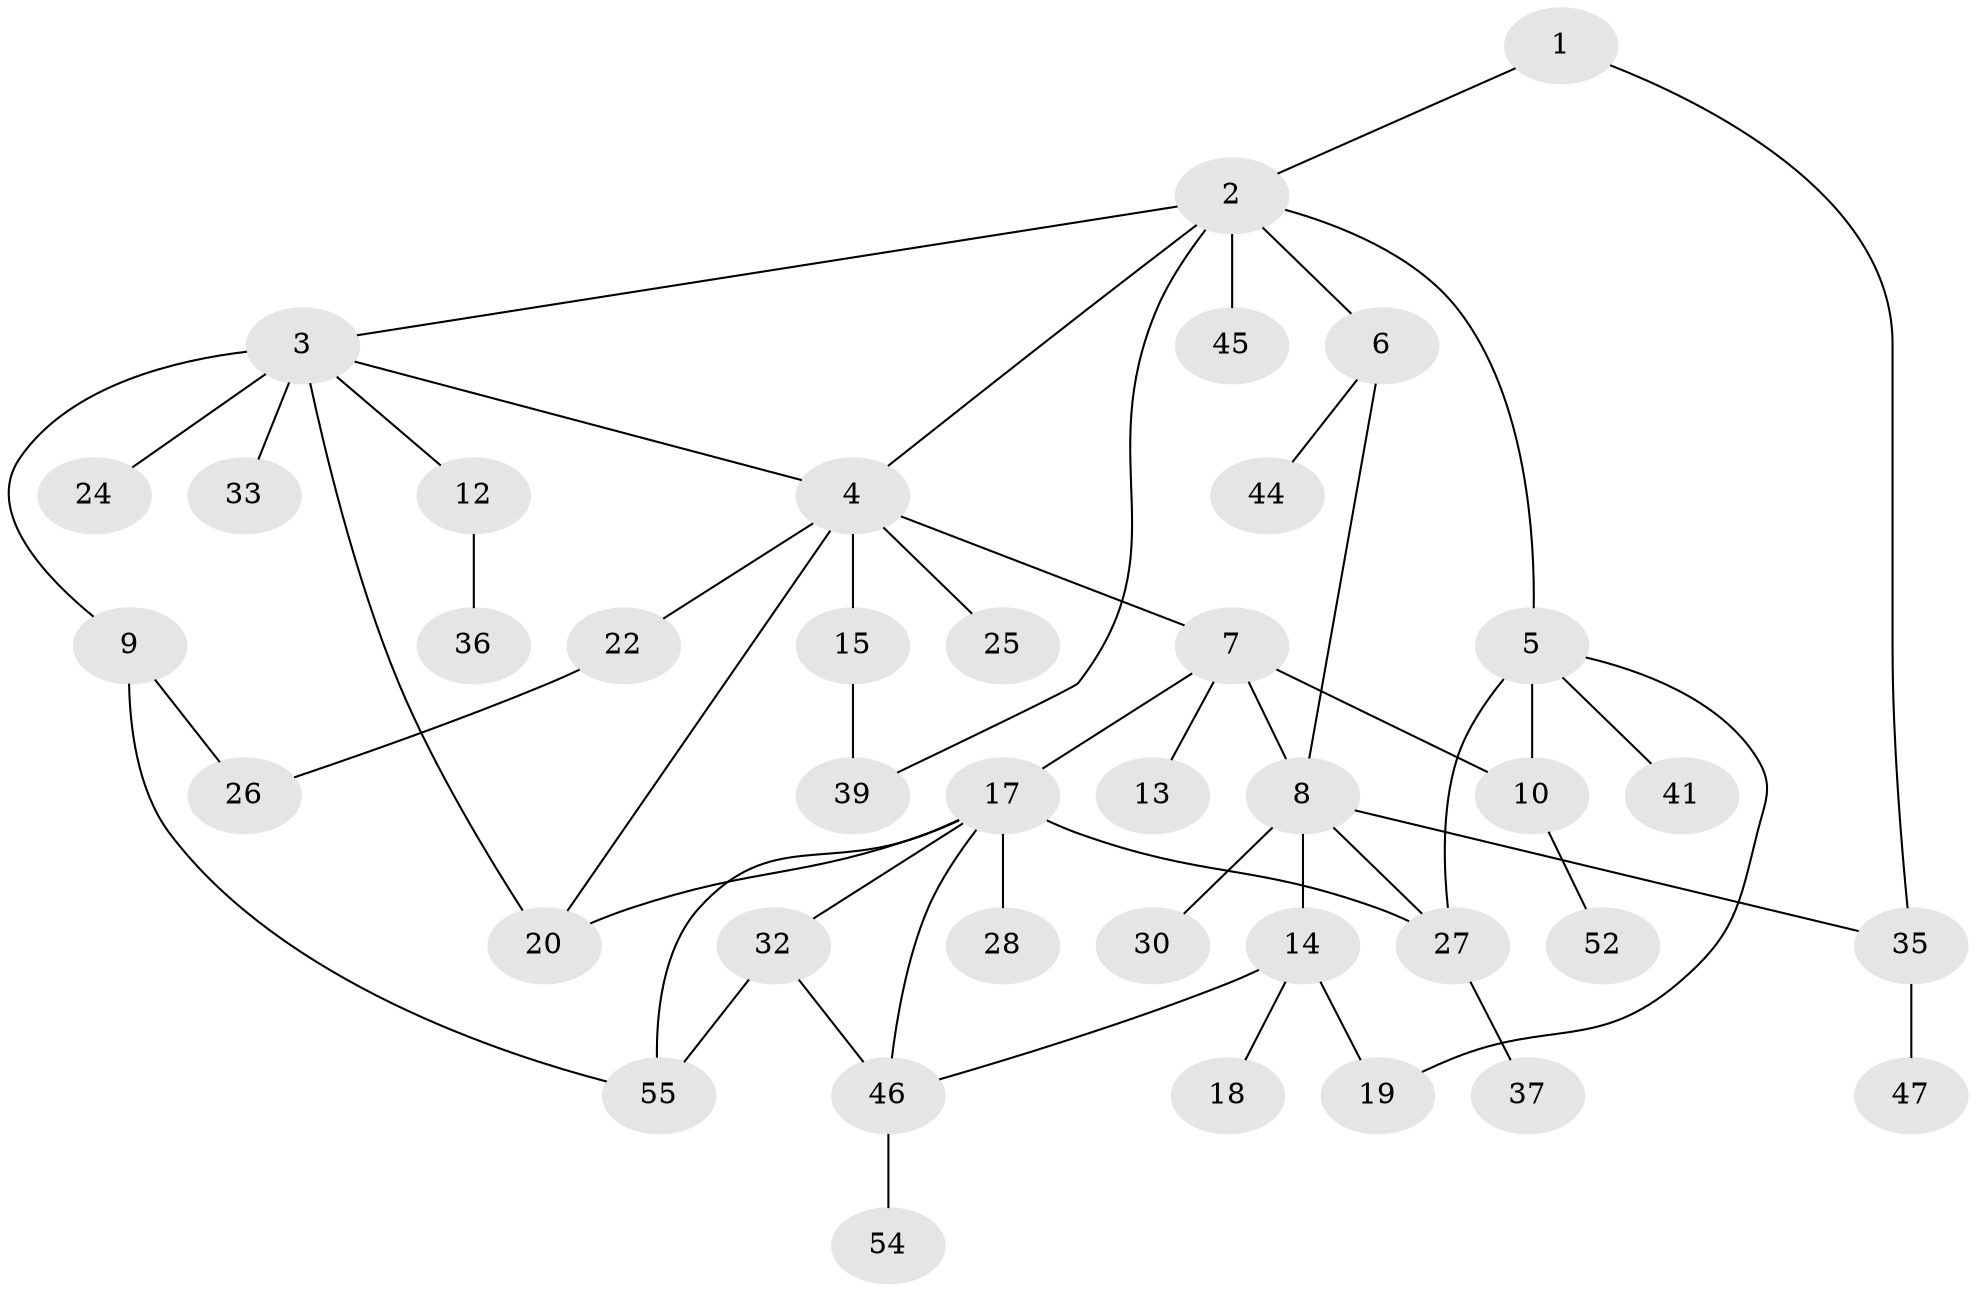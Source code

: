 // Generated by graph-tools (version 1.1) at 2025/51/02/27/25 19:51:40]
// undirected, 39 vertices, 53 edges
graph export_dot {
graph [start="1"]
  node [color=gray90,style=filled];
  1;
  2 [super="+40"];
  3 [super="+56"];
  4 [super="+16"];
  5 [super="+38"];
  6 [super="+48"];
  7 [super="+11"];
  8 [super="+23"];
  9 [super="+21"];
  10 [super="+34"];
  12;
  13;
  14;
  15 [super="+51"];
  17 [super="+31"];
  18;
  19;
  20;
  22 [super="+53"];
  24;
  25;
  26;
  27 [super="+29"];
  28;
  30;
  32 [super="+43"];
  33;
  35 [super="+42"];
  36;
  37 [super="+49"];
  39;
  41;
  44;
  45;
  46 [super="+50"];
  47;
  52;
  54;
  55;
  1 -- 2;
  1 -- 35;
  2 -- 3;
  2 -- 5;
  2 -- 6;
  2 -- 39;
  2 -- 45;
  2 -- 4;
  3 -- 4;
  3 -- 9;
  3 -- 12;
  3 -- 24;
  3 -- 33 [weight=2];
  3 -- 20;
  4 -- 7;
  4 -- 15;
  4 -- 20;
  4 -- 22;
  4 -- 25;
  5 -- 41;
  5 -- 10;
  5 -- 19;
  5 -- 27;
  6 -- 8;
  6 -- 44;
  7 -- 10;
  7 -- 17;
  7 -- 8;
  7 -- 13;
  8 -- 14;
  8 -- 35;
  8 -- 27;
  8 -- 30;
  9 -- 26;
  9 -- 55;
  10 -- 52;
  12 -- 36;
  14 -- 18;
  14 -- 19;
  14 -- 46;
  15 -- 39;
  17 -- 28;
  17 -- 32;
  17 -- 20;
  17 -- 46;
  17 -- 55;
  17 -- 27;
  22 -- 26;
  27 -- 37;
  32 -- 46;
  32 -- 55;
  35 -- 47;
  46 -- 54;
}
